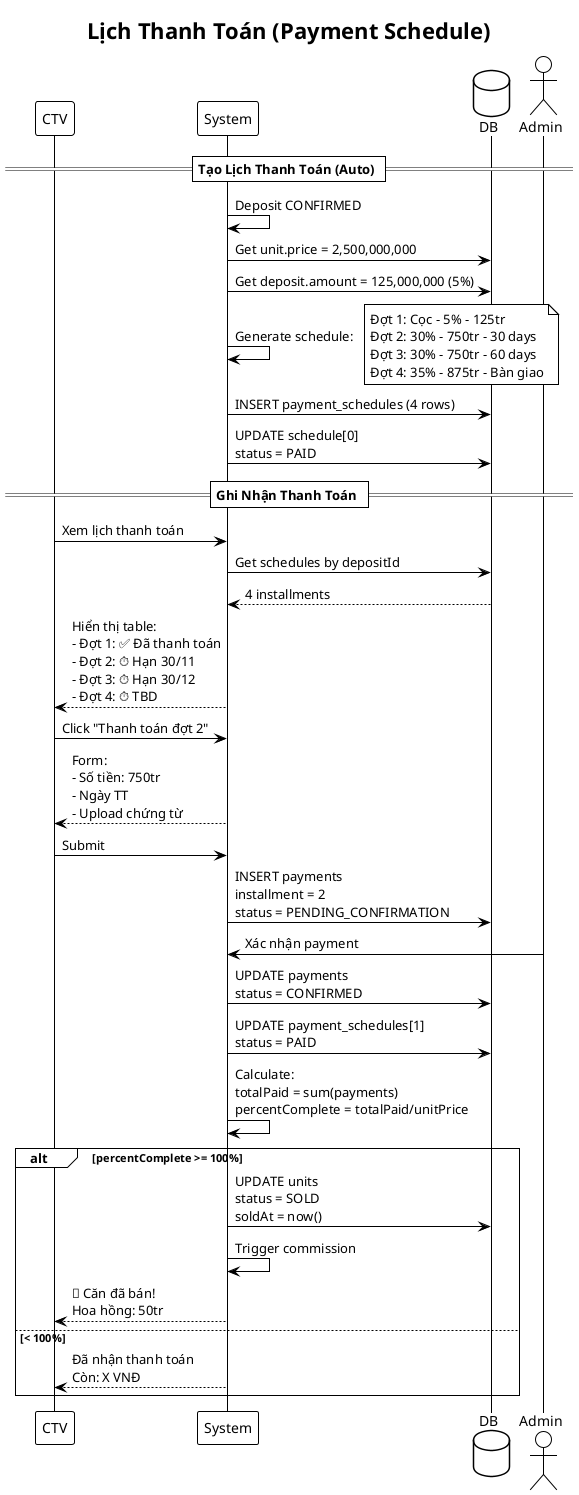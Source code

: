 @startuml
!theme plain
title Lịch Thanh Toán (Payment Schedule)

participant "CTV" as ctv
participant "System" as sys
database "DB" as db

== Tạo Lịch Thanh Toán (Auto) ==

sys -> sys: Deposit CONFIRMED
sys -> db: Get unit.price = 2,500,000,000
sys -> db: Get deposit.amount = 125,000,000 (5%)

sys -> sys: Generate schedule:

note right
  Đợt 1: Cọc - 5% - 125tr
  Đợt 2: 30% - 750tr - 30 days
  Đợt 3: 30% - 750tr - 60 days  
  Đợt 4: 35% - 875tr - Bàn giao
end note

sys -> db: INSERT payment_schedules (4 rows)
sys -> db: UPDATE schedule[0]\nstatus = PAID

== Ghi Nhận Thanh Toán ==

ctv -> sys: Xem lịch thanh toán
sys -> db: Get schedules by depositId
db --> sys: 4 installments
sys --> ctv: Hiển thị table:\n- Đợt 1: ✅ Đã thanh toán\n- Đợt 2: ⏱️ Hạn 30/11\n- Đợt 3: ⏱️ Hạn 30/12\n- Đợt 4: ⏱️ TBD

ctv -> sys: Click "Thanh toán đợt 2"
sys --> ctv: Form:\n- Số tiền: 750tr\n- Ngày TT\n- Upload chứng từ

ctv -> sys: Submit
sys -> db: INSERT payments\ninstallment = 2\nstatus = PENDING_CONFIRMATION

actor "Admin" as admin
admin -> sys: Xác nhận payment
sys -> db: UPDATE payments\nstatus = CONFIRMED
sys -> db: UPDATE payment_schedules[1]\nstatus = PAID

sys -> sys: Calculate:\ntotalPaid = sum(payments)\npercentComplete = totalPaid/unitPrice

alt percentComplete >= 100%
    sys -> db: UPDATE units\nstatus = SOLD\nsoldAt = now()
    sys -> sys: Trigger commission
    sys --> ctv: 🎉 Căn đã bán!\nHoa hồng: 50tr
else < 100%
    sys --> ctv: Đã nhận thanh toán\nCòn: X VNĐ
end

@enduml

